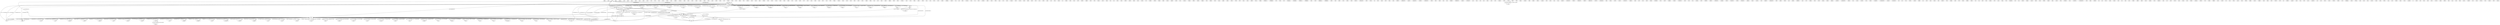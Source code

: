 digraph {
    0 [ label = "\"HIFI\"" ]
    1 [ label = "\"SYN\"" ]
    2 [ label = "\"LTC\"" ]
    3 [ label = "\"RPL\"" ]
    4 [ label = "\"NEO\"" ]
    5 [ label = "\"QTUM\"" ]
    6 [ label = "\"EOS\"" ]
    7 [ label = "\"SNT\"" ]
    8 [ label = "\"BNT\"" ]
    9 [ label = "\"BCC\"" ]
    10 [ label = "\"GAS\"" ]
    11 [ label = "\"ALT\"" ]
    12 [ label = "\"HSR\"" ]
    13 [ label = "\"OAX\"" ]
    14 [ label = "\"DNT\"" ]
    15 [ label = "\"MCO\"" ]
    16 [ label = "\"ICN\"" ]
    17 [ label = "\"WTC\"" ]
    18 [ label = "\"LRC\"" ]
    19 [ label = "\"YOYO\"" ]
    20 [ label = "\"OMG\"" ]
    21 [ label = "\"ZRX\"" ]
    22 [ label = "\"STRAT\"" ]
    23 [ label = "\"SNGLS\"" ]
    24 [ label = "\"BQX\"" ]
    25 [ label = "\"KNC\"" ]
    26 [ label = "\"FUN\"" ]
    27 [ label = "\"SNM\"" ]
    28 [ label = "\"IOTA\"" ]
    29 [ label = "\"LINK\"" ]
    30 [ label = "\"XVG\"" ]
    31 [ label = "\"SALT\"" ]
    32 [ label = "\"MDA\"" ]
    33 [ label = "\"MTL\"" ]
    34 [ label = "\"SUB\"" ]
    35 [ label = "\"ETC\"" ]
    36 [ label = "\"MTH\"" ]
    37 [ label = "\"ENG\"" ]
    38 [ label = "\"ZEC\"" ]
    39 [ label = "\"AST\"" ]
    40 [ label = "\"DASH\"" ]
    41 [ label = "\"BTG\"" ]
    42 [ label = "\"EVX\"" ]
    43 [ label = "\"REQ\"" ]
    44 [ label = "\"VIB\"" ]
    45 [ label = "\"TRX\"" ]
    46 [ label = "\"POWR\"" ]
    47 [ label = "\"ARK\"" ]
    48 [ label = "\"XRP\"" ]
    49 [ label = "\"MOD\"" ]
    50 [ label = "\"ENJ\"" ]
    51 [ label = "\"STORJ\"" ]
    52 [ label = "\"VEN\"" ]
    53 [ label = "\"KMD\"" ]
    54 [ label = "\"NULS\"" ]
    55 [ label = "\"RCN\"" ]
    56 [ label = "\"RDN\"" ]
    57 [ label = "\"XMR\"" ]
    58 [ label = "\"DLT\"" ]
    59 [ label = "\"AMB\"" ]
    60 [ label = "\"BAT\"" ]
    61 [ label = "\"BCPT\"" ]
    62 [ label = "\"ARN\"" ]
    63 [ label = "\"GVT\"" ]
    64 [ label = "\"CDT\"" ]
    65 [ label = "\"GXS\"" ]
    66 [ label = "\"POE\"" ]
    67 [ label = "\"QSP\"" ]
    68 [ label = "\"BTS\"" ]
    69 [ label = "\"XZC\"" ]
    70 [ label = "\"LSK\"" ]
    71 [ label = "\"TNT\"" ]
    72 [ label = "\"FUEL\"" ]
    73 [ label = "\"MANA\"" ]
    74 [ label = "\"BCD\"" ]
    75 [ label = "\"DGD\"" ]
    76 [ label = "\"ADX\"" ]
    77 [ label = "\"ADA\"" ]
    78 [ label = "\"PPT\"" ]
    79 [ label = "\"CMT\"" ]
    80 [ label = "\"XLM\"" ]
    81 [ label = "\"CND\"" ]
    82 [ label = "\"LEND\"" ]
    83 [ label = "\"WABI\"" ]
    84 [ label = "\"TNB\"" ]
    85 [ label = "\"WAVES\"" ]
    86 [ label = "\"GTO\"" ]
    87 [ label = "\"ICX\"" ]
    88 [ label = "\"OST\"" ]
    89 [ label = "\"ELF\"" ]
    90 [ label = "\"AION\"" ]
    91 [ label = "\"NEBL\"" ]
    92 [ label = "\"BRD\"" ]
    93 [ label = "\"EDO\"" ]
    94 [ label = "\"WINGS\"" ]
    95 [ label = "\"NAV\"" ]
    96 [ label = "\"LUN\"" ]
    97 [ label = "\"TRIG\"" ]
    98 [ label = "\"APPC\"" ]
    99 [ label = "\"VIBE\"" ]
    100 [ label = "\"RLC\"" ]
    101 [ label = "\"INS\"" ]
    102 [ label = "\"PIVX\"" ]
    103 [ label = "\"IOST\"" ]
    104 [ label = "\"CHAT\"" ]
    105 [ label = "\"STEEM\"" ]
    106 [ label = "\"NANO\"" ]
    107 [ label = "\"VIA\"" ]
    108 [ label = "\"BLZ\"" ]
    109 [ label = "\"AE\"" ]
    110 [ label = "\"RPX\"" ]
    111 [ label = "\"NCASH\"" ]
    112 [ label = "\"POA\"" ]
    113 [ label = "\"ZIL\"" ]
    114 [ label = "\"ONT\"" ]
    115 [ label = "\"STORM\"" ]
    116 [ label = "\"XEM\"" ]
    117 [ label = "\"WAN\"" ]
    118 [ label = "\"WPR\"" ]
    119 [ label = "\"QLC\"" ]
    120 [ label = "\"SYS\"" ]
    121 [ label = "\"GRS\"" ]
    122 [ label = "\"CLOAK\"" ]
    123 [ label = "\"GNT\"" ]
    124 [ label = "\"LOOM\"" ]
    125 [ label = "\"BCN\"" ]
    126 [ label = "\"REP\"" ]
    127 [ label = "\"TUSD\"" ]
    128 [ label = "\"ZEN\"" ]
    129 [ label = "\"SKY\"" ]
    130 [ label = "\"CVC\"" ]
    131 [ label = "\"THETA\"" ]
    132 [ label = "\"IOTX\"" ]
    133 [ label = "\"QKC\"" ]
    134 [ label = "\"AGI\"" ]
    135 [ label = "\"NXS\"" ]
    136 [ label = "\"DATA\"" ]
    137 [ label = "\"SC\"" ]
    138 [ label = "\"NPXS\"" ]
    139 [ label = "\"KEY\"" ]
    140 [ label = "\"NAS\"" ]
    141 [ label = "\"MFT\"" ]
    142 [ label = "\"DENT\"" ]
    143 [ label = "\"ARDR\"" ]
    144 [ label = "\"HOT\"" ]
    145 [ label = "\"VET\"" ]
    146 [ label = "\"DOCK\"" ]
    147 [ label = "\"POLY\"" ]
    148 [ label = "\"PHX\"" ]
    149 [ label = "\"HC\"" ]
    150 [ label = "\"GO\"" ]
    151 [ label = "\"JTO\"" ]
    152 [ label = "\"RVN\"" ]
    153 [ label = "\"DCR\"" ]
    154 [ label = "\"ID\"" ]
    155 [ label = "\"MITH\"" ]
    156 [ label = "\"AEUR\"" ]
    157 [ label = "\"BCHSV\"" ]
    158 [ label = "\"REN\"" ]
    159 [ label = "\"BONK\"" ]
    160 [ label = "\"USDS\"" ]
    161 [ label = "\"ONG\"" ]
    162 [ label = "\"FET\"" ]
    163 [ label = "\"CELR\"" ]
    164 [ label = "\"RDNT\"" ]
    165 [ label = "\"ACE\"" ]
    166 [ label = "\"VIC\"" ]
    167 [ label = "\"VANRY\"" ]
    168 [ label = "\"NTRN\"" ]
    169 [ label = "\"XAI\"" ]
    170 [ label = "\"BTCB\"" ]
    171 [ label = "\"1000SATS\"" ]
    172 [ label = "\"USDSB\"" ]
    173 [ label = "\"ERD\"" ]
    174 [ label = "\"AI\"" ]
    175 [ label = "\"DUSK\"" ]
    176 [ label = "\"BGBP\"" ]
    177 [ label = "\"LQTY\"" ]
    178 [ label = "\"WIN\"" ]
    179 [ label = "\"COS\"" ]
    180 [ label = "\"TUSDB\"" ]
    181 [ label = "\"COCOS\"" ]
    182 [ label = "\"TOMO\"" ]
    183 [ label = "\"PERL\"" ]
    184 [ label = "\"CHZ\"" ]
    185 [ label = "\"BAND\"" ]
    186 [ label = "\"WIF\"" ]
    187 [ label = "\"BEAM\"" ]
    188 [ label = "\"XTZ\"" ]
    189 [ label = "\"HBAR\"" ]
    190 [ label = "\"NKN\"" ]
    191 [ label = "\"STX\"" ]
    192 [ label = "\"KAVA\"" ]
    193 [ label = "\"NGN\"" ]
    194 [ label = "\"ARPA\"" ]
    195 [ label = "\"CTXC\"" ]
    196 [ label = "\"FDUSD\"" ]
    197 [ label = "\"MAV\"" ]
    198 [ label = "\"TROY\"" ]
    199 [ label = "\"VITE\"" ]
    200 [ label = "\"FTT\"" ]
    201 [ label = "\"GNS\"" ]
    202 [ label = "\"DYM\"" ]
    203 [ label = "\"OGN\"" ]
    204 [ label = "\"DREP\"" ]
    205 [ label = "\"BULL\"" ]
    206 [ label = "\"BEAR\"" ]
    207 [ label = "\"ETHBULL\"" ]
    208 [ label = "\"ETHBEAR\"" ]
    209 [ label = "\"TCT\"" ]
    210 [ label = "\"WRX\"" ]
    211 [ label = "\"LTO\"" ]
    212 [ label = "\"EOSBULL\"" ]
    213 [ label = "\"EOSBEAR\"" ]
    214 [ label = "\"XRPBULL\"" ]
    215 [ label = "\"XRPBEAR\"" ]
    216 [ label = "\"MBL\"" ]
    217 [ label = "\"COTI\"" ]
    218 [ label = "\"BNBBULL\"" ]
    219 [ label = "\"BNBBEAR\"" ]
    220 [ label = "\"STPT\"" ]
    221 [ label = "\"ZAR\"" ]
    222 [ label = "\"BKRW\"" ]
    223 [ label = "\"PEPE\"" ]
    224 [ label = "\"IDRT\"" ]
    225 [ label = "\"CTSI\"" ]
    226 [ label = "\"HIVE\"" ]
    227 [ label = "\"CHR\"" ]
    228 [ label = "\"BTCUP\"" ]
    229 [ label = "\"BTCDOWN\"" ]
    230 [ label = "\"MDT\"" ]
    231 [ label = "\"STMX\"" ]
    232 [ label = "\"IQ\"" ]
    233 [ label = "\"PNT\"" ]
    234 [ label = "\"RONIN\"" ]
    235 [ label = "\"DGB\"" ]
    236 [ label = "\"UAH\"" ]
    237 [ label = "\"GFT\"" ]
    238 [ label = "\"PYTH\"" ]
    239 [ label = "\"PDA\"" ]
    240 [ label = "\"SNX\"" ]
    241 [ label = "\"ETHUP\"" ]
    242 [ label = "\"ETHDOWN\"" ]
    243 [ label = "\"ADAUP\"" ]
    244 [ label = "\"ADADOWN\"" ]
    245 [ label = "\"LINKUP\"" ]
    246 [ label = "\"LINKDOWN\"" ]
    247 [ label = "\"VTHO\"" ]
    248 [ label = "\"IRIS\"" ]
    249 [ label = "\"MKR\"" ]
    250 [ label = "\"DAI\"" ]
    251 [ label = "\"METIS\"" ]
    252 [ label = "\"JUP\"" ]
    253 [ label = "\"FIO\"" ]
    254 [ label = "\"BNBUP\"" ]
    255 [ label = "\"BNBDOWN\"" ]
    256 [ label = "\"XTZUP\"" ]
    257 [ label = "\"XTZDOWN\"" ]
    258 [ label = "\"AVA\"" ]
    259 [ label = "\"BAL\"" ]
    260 [ label = "\"YFI\"" ]
    261 [ label = "\"JST\"" ]
    262 [ label = "\"SRM\"" ]
    263 [ label = "\"ANT\"" ]
    264 [ label = "\"CRV\"" ]
    265 [ label = "\"SAND\"" ]
    266 [ label = "\"OCEAN\"" ]
    267 [ label = "\"NMR\"" ]
    268 [ label = "\"AEVO\"" ]
    269 [ label = "\"LUNA\"" ]
    270 [ label = "\"IDEX\"" ]
    271 [ label = "\"RSR\"" ]
    272 [ label = "\"PAXG\"" ]
    273 [ label = "\"WNXM\"" ]
    274 [ label = "\"TRB\"" ]
    275 [ label = "\"BZRX\"" ]
    276 [ label = "\"WBTC\"" ]
    277 [ label = "\"SUSHI\"" ]
    278 [ label = "\"YFII\"" ]
    279 [ label = "\"KSM\"" ]
    280 [ label = "\"EGLD\"" ]
    281 [ label = "\"DIA\"" ]
    282 [ label = "\"UMA\"" ]
    283 [ label = "\"EOSUP\"" ]
    284 [ label = "\"EOSDOWN\"" ]
    285 [ label = "\"TRXUP\"" ]
    286 [ label = "\"TRXDOWN\"" ]
    287 [ label = "\"XRPUP\"" ]
    288 [ label = "\"XRPDOWN\"" ]
    289 [ label = "\"DOTUP\"" ]
    290 [ label = "\"DOTDOWN\"" ]
    291 [ label = "\"BEL\"" ]
    292 [ label = "\"WING\"" ]
    293 [ label = "\"SWRV\"" ]
    294 [ label = "\"LTCUP\"" ]
    295 [ label = "\"LTCDOWN\"" ]
    296 [ label = "\"CREAM\"" ]
    297 [ label = "\"AXL\"" ]
    298 [ label = "\"NBS\"" ]
    299 [ label = "\"OXT\"" ]
    300 [ label = "\"SUN\"" ]
    301 [ label = "\"ETHFI\"" ]
    302 [ label = "\"HNT\"" ]
    303 [ label = "\"BAKE\"" ]
    304 [ label = "\"BURGER\"" ]
    305 [ label = "\"FLM\"" ]
    306 [ label = "\"SCRT\"" ]
    307 [ label = "\"CAKE\"" ]
    308 [ label = "\"SPARTA\"" ]
    309 [ label = "\"UNIUP\"" ]
    310 [ label = "\"UNIDOWN\"" ]
    311 [ label = "\"ORN\"" ]
    312 [ label = "\"UTK\"" ]
    313 [ label = "\"XVS\"" ]
    314 [ label = "\"ALPHA\"" ]
    315 [ label = "\"VIDT\"" ]
    316 [ label = "\"AAVE\"" ]
    317 [ label = "\"PORTAL\"" ]
    318 [ label = "\"WBETH\"" ]
    319 [ label = "\"SXPUP\"" ]
    320 [ label = "\"SXPDOWN\"" ]
    321 [ label = "\"COMBO\"" ]
    322 [ label = "\"FILUP\"" ]
    323 [ label = "\"FILDOWN\"" ]
    324 [ label = "\"YFIUP\"" ]
    325 [ label = "\"YFIDOWN\"" ]
    326 [ label = "\"EDU\"" ]
    327 [ label = "\"AERGO\"" ]
    328 [ label = "\"EASY\"" ]
    329 [ label = "\"AUDIO\"" ]
    330 [ label = "\"CTK\"" ]
    331 [ label = "\"BCHUP\"" ]
    332 [ label = "\"BCHDOWN\"" ]
    333 [ label = "\"BOT\"" ]
    334 [ label = "\"AKRO\"" ]
    335 [ label = "\"KP3R\"" ]
    336 [ label = "\"AXS\"" ]
    337 [ label = "\"HARD\"" ]
    338 [ label = "\"RENBTC\"" ]
    339 [ label = "\"SLP\"" ]
    340 [ label = "\"CVP\"" ]
    341 [ label = "\"STRAX\"" ]
    342 [ label = "\"FOR\"" ]
    343 [ label = "\"UNFI\"" ]
    344 [ label = "\"FRONT\"" ]
    345 [ label = "\"BCHA\"" ]
    346 [ label = "\"ROSE\"" ]
    347 [ label = "\"HEGIC\"" ]
    348 [ label = "\"AAVEUP\"" ]
    349 [ label = "\"AAVEDOWN\"" ]
    350 [ label = "\"PROM\"" ]
    351 [ label = "\"SKL\"" ]
    352 [ label = "\"SUSD\"" ]
    353 [ label = "\"COVER\"" ]
    354 [ label = "\"GLM\"" ]
    355 [ label = "\"GHST\"" ]
    356 [ label = "\"SUSHIUP\"" ]
    357 [ label = "\"SUSHIDOWN\"" ]
    358 [ label = "\"XLMUP\"" ]
    359 [ label = "\"XLMDOWN\"" ]
    360 [ label = "\"DF\"" ]
    361 [ label = "\"GRT\"" ]
    362 [ label = "\"JUV\"" ]
    363 [ label = "\"PSG\"" ]
    364 [ label = "\"BVND\"" ]
    365 [ label = "\"1INCH\"" ]
    366 [ label = "\"REEF\"" ]
    367 [ label = "\"OG\"" ]
    368 [ label = "\"ATM\"" ]
    369 [ label = "\"ASR\"" ]
    370 [ label = "\"CELO\"" ]
    371 [ label = "\"RIF\"" ]
    372 [ label = "\"BTCST\"" ]
    373 [ label = "\"TRU\"" ]
    374 [ label = "\"DEXE\"" ]
    375 [ label = "\"CKB\"" ]
    376 [ label = "\"TWT\"" ]
    377 [ label = "\"FIRO\"" ]
    378 [ label = "\"BETH\"" ]
    379 [ label = "\"PROS\"" ]
    380 [ label = "\"LIT\"" ]
    381 [ label = "\"VAI\"" ]
    382 [ label = "\"SFP\"" ]
    383 [ label = "\"FXS\"" ]
    384 [ label = "\"DODO\"" ]
    385 [ label = "\"UFT\"" ]
    386 [ label = "\"ACM\"" ]
    387 [ label = "\"AUCTION\"" ]
    388 [ label = "\"PHA\"" ]
    389 [ label = "\"TVK\"" ]
    390 [ label = "\"BADGER\"" ]
    391 [ label = "\"FIS\"" ]
    392 [ label = "\"OM\"" ]
    393 [ label = "\"POND\"" ]
    394 [ label = "\"DEGO\"" ]
    395 [ label = "\"ALICE\"" ]
    396 [ label = "\"BIFI\"" ]
    397 [ label = "\"LINA\"" ]
    398 [ label = "\"PERP\"" ]
    399 [ label = "\"RAMP\"" ]
    400 [ label = "\"SUPER\"" ]
    401 [ label = "\"CFX\"" ]
    402 [ label = "\"EPS\"" ]
    403 [ label = "\"AUTO\"" ]
    404 [ label = "\"TKO\"" ]
    405 [ label = "\"PUNDIX\"" ]
    406 [ label = "\"TLM\"" ]
    407 [ label = "\"1INCHUP\"" ]
    408 [ label = "\"1INCHDOWN\"" ]
    409 [ label = "\"MIR\"" ]
    410 [ label = "\"BAR\"" ]
    411 [ label = "\"FORTH\"" ]
    412 [ label = "\"EZ\"" ]
    413 [ label = "\"BOME\"" ]
    414 [ label = "\"ICP\"" ]
    415 [ label = "\"AR\"" ]
    416 [ label = "\"POLS\"" ]
    417 [ label = "\"MDX\"" ]
    418 [ label = "\"MASK\"" ]
    419 [ label = "\"LPT\"" ]
    420 [ label = "\"AGIX\"" ]
    421 [ label = "\"NU\"" ]
    422 [ label = "\"ATA\"" ]
    423 [ label = "\"GTC\"" ]
    424 [ label = "\"TORN\"" ]
    425 [ label = "\"KEEP\"" ]
    426 [ label = "\"ERN\"" ]
    427 [ label = "\"KLAY\"" ]
    428 [ label = "\"BOND\"" ]
    429 [ label = "\"MLN\"" ]
    430 [ label = "\"BEAMX\"" ]
    431 [ label = "\"C98\"" ]
    432 [ label = "\"CLV\"" ]
    433 [ label = "\"QNT\"" ]
    434 [ label = "\"FLOW\"" ]
    435 [ label = "\"XEC\"" ]
    436 [ label = "\"MINA\"" ]
    437 [ label = "\"RAY\"" ]
    438 [ label = "\"FARM\"" ]
    439 [ label = "\"ALPACA\"" ]
    440 [ label = "\"MBOX\"" ]
    441 [ label = "\"VGX\"" ]
    442 [ label = "\"WAXP\"" ]
    443 [ label = "\"TRIBE\"" ]
    444 [ label = "\"GNO\"" ]
    445 [ label = "\"DYDX\"" ]
    446 [ label = "\"USDP\"" ]
    447 [ label = "\"GALA\"" ]
    448 [ label = "\"ILV\"" ]
    449 [ label = "\"YGG\"" ]
    450 [ label = "\"FIDA\"" ]
    451 [ label = "\"AGLD\"" ]
    452 [ label = "\"RAD\"" ]
    453 [ label = "\"BETA\"" ]
    454 [ label = "\"RARE\"" ]
    455 [ label = "\"SSV\"" ]
    456 [ label = "\"LAZIO\"" ]
    457 [ label = "\"CHESS\"" ]
    458 [ label = "\"DAR\"" ]
    459 [ label = "\"BNX\"" ]
    460 [ label = "\"RGT\"" ]
    461 [ label = "\"MOVR\"" ]
    462 [ label = "\"CITY\"" ]
    463 [ label = "\"ENS\"" ]
    464 [ label = "\"QI\"" ]
    465 [ label = "\"PORTO\"" ]
    466 [ label = "\"JASMY\"" ]
    467 [ label = "\"AMP\"" ]
    468 [ label = "\"PLA\"" ]
    469 [ label = "\"PYR\"" ]
    470 [ label = "\"RNDR\"" ]
    471 [ label = "\"ALCX\"" ]
    472 [ label = "\"SANTOS\"" ]
    473 [ label = "\"MC\"" ]
    474 [ label = "\"ANY\"" ]
    475 [ label = "\"BICO\"" ]
    476 [ label = "\"FLUX\"" ]
    477 [ label = "\"VOXEL\"" ]
    478 [ label = "\"HIGH\"" ]
    479 [ label = "\"CVX\"" ]
    480 [ label = "\"PEOPLE\"" ]
    481 [ label = "\"OOKI\"" ]
    482 [ label = "\"SPELL\"" ]
    483 [ label = "\"UST\"" ]
    484 [ label = "\"JOE\"" ]
    485 [ label = "\"ACH\"" ]
    486 [ label = "\"IMX\"" ]
    487 [ label = "\"GLMR\"" ]
    488 [ label = "\"LOKA\"" ]
    489 [ label = "\"API3\"" ]
    490 [ label = "\"BTTC\"" ]
    491 [ label = "\"ACA\"" ]
    492 [ label = "\"ANC\"" ]
    493 [ label = "\"BDOT\"" ]
    494 [ label = "\"XNO\"" ]
    495 [ label = "\"WOO\"" ]
    496 [ label = "\"ALPINE\"" ]
    497 [ label = "\"T\"" ]
    498 [ label = "\"ASTR\"" ]
    499 [ label = "\"JPY\"" ]
    500 [ label = "\"KDA\"" ]
    501 [ label = "\"APE\"" ]
    502 [ label = "\"BSW\"" ]
    503 [ label = "\"MULTI\"" ]
    504 [ label = "\"MOB\"" ]
    505 [ label = "\"NEXO\"" ]
    506 [ label = "\"REI\"" ]
    507 [ label = "\"GAL\"" ]
    508 [ label = "\"ARS\"" ]
    509 [ label = "\"EPX\"" ]
    510 [ label = "\"LUNC\"" ]
    511 [ label = "\"USTC\"" ]
    512 [ label = "\"ARKM\"" ]
    513 [ label = "\"LEVER\"" ]
    514 [ label = "\"STG\"" ]
    515 [ label = "\"GMX\"" ]
    516 [ label = "\"POLYX\"" ]
    517 [ label = "\"APT\"" ]
    518 [ label = "\"PLN\"" ]
    519 [ label = "\"OSMO\"" ]
    520 [ label = "\"HFT\"" ]
    521 [ label = "\"HOOK\"" ]
    522 [ label = "\"MAGIC\"" ]
    523 [ label = "\"RON\"" ]
    196 -> 252 [ label = "0.5125808786739686" ]
    196 -> 131 [ label = "1.5626698261027023" ]
    196 -> 517 [ label = "3.875485204252006" ]
    35 -> 196 [ label = "-4.9532652390148435" ]
    154 -> 127 [ label = "-0.7275197107780541" ]
    86 -> 127 [ label = "6.338177446532438" ]
    48 -> 69 [ label = "4.377956633810114" ]
    517 -> 196 [ label = "-3.875485204252006" ]
    29 -> 127 [ label = "-4.192509818941947" ]
    196 -> 174 [ label = "0.8131141913462889" ]
    127 -> 38 [ label = "5.685940148445977" ]
    401 -> 127 [ label = "1.3331525325496165" ]
    45 -> 178 [ label = "-9.645010807716217" ]
    10 -> 196 [ label = "-2.651912744645783" ]
    196 -> 301 [ label = "1.6359865037456232" ]
    361 -> 196 [ label = "1.3481331652347563" ]
    127 -> 86 [ label = "-6.338177446532438" ]
    511 -> 196 [ label = "5.178737412276596" ]
    127 -> 77 [ label = "-0.618384375153546" ]
    196 -> 11 [ label = "-1.0690583345276456" ]
    196 -> 202 [ label = "2.4974846313192023" ]
    280 -> 523 [ label = "-8.10800164646591" ]
    196 -> 48 [ label = "-0.720231578406405" ]
    236 -> 2 [ label = "11.639792893279312" ]
    169 -> 127 [ label = "-0.19874558184482394" ]
    29 -> 196 [ label = "-4.198886990956932" ]
    131 -> 196 [ label = "-1.5626698261027023" ]
    222 -> 82 [ label = "9.17856526551317" ]
    196 -> 108 [ label = "-1.5977144081300039" ]
    196 -> 297 [ label = "0.8408458875620731" ]
    222 -> 77 [ label = "8.355571338397745" ]
    127 -> 160 [ label = "0.0" ]
    6 -> 127 [ label = "-2.041207930906162" ]
    108 -> 196 [ label = "1.5977144081300039" ]
    196 -> 151 [ label = "1.867145276522048" ]
    127 -> 197 [ label = "-0.8836352433082154" ]
    196 -> 511 [ label = "-5.178737412276596" ]
    169 -> 196 [ label = "-0.20489192483723398" ]
    196 -> 280 [ label = "5.905206468795705" ]
    193 -> 45 [ label = "4.372255648445787" ]
    193 -> 2 [ label = "16.253625923896454" ]
    29 -> 193 [ label = "-13.523071826940395" ]
    196 -> 445 [ label = "1.7355221772965375" ]
    196 -> 400 [ label = "0.24257202076715226" ]
    38 -> 127 [ label = "-5.685940148445977" ]
    127 -> 61 [ label = "-5.262019105868677" ]
    30 -> 127 [ label = "7.471368674264591" ]
    193 -> 29 [ label = "13.523071826940395" ]
    222 -> 316 [ label = "17.324804627611726" ]
    48 -> 196 [ label = "0.720231578406405" ]
    196 -> 169 [ label = "0.20489192483723398" ]
    35 -> 127 [ label = "-1.9240998856407416" ]
    180 -> 127 [ label = "0.003611253552378836" ]
    196 -> 470 [ label = "3.6280736541961365" ]
    280 -> 196 [ label = "-5.905206468795705" ]
    127 -> 60 [ label = "-2.170069278160357" ]
    2 -> 193 [ label = "-16.253625923896454" ]
    45 -> 193 [ label = "-4.372255648445787" ]
    196 -> 162 [ label = "1.3504972470841332" ]
    223 -> 196 [ label = "17.189562358457437" ]
    184 -> 196 [ label = "2.9295007566736406" ]
    77 -> 222 [ label = "-8.355571338397745" ]
    483 -> 269 [ label = "-14.316858725208967" ]
    80 -> 127 [ label = "3.8713370629621737" ]
    445 -> 196 [ label = "-1.7355221772965375" ]
    447 -> 196 [ label = "4.0922171330403385" ]
    196 -> 186 [ label = "1.443023090620804" ]
    317 -> 196 [ label = "-0.963400137716715" ]
    127 -> 169 [ label = "0.19874558184482394" ]
    414 -> 196 [ label = "-3.610581958492532" ]
    127 -> 164 [ label = "-1.6099927379084407" ]
    191 -> 196 [ label = "-1.3854310371935203" ]
    48 -> 45 [ label = "-2.291097664734088" ]
    172 -> 160 [ label = "0.00014427671804501932" ]
    196 -> 413 [ label = "-6.471368674264591" ]
    45 -> 48 [ label = "2.291097664734088" ]
    28 -> 196 [ label = "1.6826959316380852" ]
    196 -> 35 [ label = "4.9532652390148435" ]
    196 -> 268 [ label = "1.207892851641333" ]
    48 -> 222 [ label = "-8.320845667645722" ]
    196 -> 2 [ label = "6.372255648445787" ]
    196 -> 265 [ label = "-0.7157227819448722" ]
    387 -> 196 [ label = "-4.44028782084042" ]
    420 -> 196 [ label = "-0.06571016406526571" ]
    400 -> 196 [ label = "-0.24257202076715226" ]
    127 -> 80 [ label = "-3.8713370629621737" ]
    2 -> 127 [ label = "-6.36053986165181" ]
    196 -> 165 [ label = "3.298599668232615" ]
    77 -> 127 [ label = "0.618384375153546" ]
    127 -> 85 [ label = "0.10030490579568548" ]
    151 -> 196 [ label = "-1.867145276522048" ]
    127 -> 307 [ label = "1.9934932210584158" ]
    196 -> 238 [ label = "0.046560905757741196" ]
    160 -> 172 [ label = "-0.00014427671804501932" ]
    127 -> 2 [ label = "6.36053986165181" ]
    157 -> 127 [ label = "-5.886793989975289" ]
    197 -> 127 [ label = "0.8836352433082154" ]
    196 -> 159 [ label = "-15.39116926369355" ]
    60 -> 127 [ label = "2.170069278160357" ]
    269 -> 483 [ label = "14.316858725208967" ]
    2 -> 236 [ label = "-11.639792893279312" ]
    234 -> 196 [ label = "-1.8595720568172471" ]
    326 -> 127 [ label = "-0.08539746099087643" ]
    165 -> 196 [ label = "-3.298599668232615" ]
    413 -> 196 [ label = "6.471368674264591" ]
    301 -> 196 [ label = "-1.6359865037456232" ]
    127 -> 401 [ label = "-1.3331525325496165" ]
    11 -> 196 [ label = "1.0690583345276456" ]
    238 -> 196 [ label = "-0.046560905757741196" ]
    127 -> 344 [ label = "1.01128093610049" ]
    344 -> 127 [ label = "-1.01128093610049" ]
    127 -> 326 [ label = "0.08539746099087643" ]
    127 -> 174 [ label = "0.8114710305298359" ]
    470 -> 196 [ label = "-3.6280736541961365" ]
    265 -> 196 [ label = "0.7157227819448722" ]
    85 -> 127 [ label = "-0.10030490579568548" ]
    223 -> 127 [ label = "17.196046392027636" ]
    4 -> 127 [ label = "-3.562913998912101" ]
    127 -> 48 [ label = "-0.7242777438392517" ]
    196 -> 522 [ label = "0.1079556300873933" ]
    174 -> 196 [ label = "-0.8131141913462889" ]
    268 -> 196 [ label = "-1.207892851641333" ]
    164 -> 127 [ label = "1.6099927379084407" ]
    251 -> 196 [ label = "-6.569248029867182" ]
    127 -> 45 [ label = "-4.062263910938711" ]
    186 -> 196 [ label = "-1.443023090620804" ]
    29 -> 222 [ label = "-14.04891168445055" ]
    196 -> 317 [ label = "0.963400137716715" ]
    196 -> 387 [ label = "4.44028782084042" ]
    127 -> 154 [ label = "0.7275197107780541" ]
    196 -> 251 [ label = "6.569248029867182" ]
    61 -> 127 [ label = "5.262019105868677" ]
    202 -> 196 [ label = "-2.4974846313192023" ]
    127 -> 180 [ label = "-0.003611253552378836" ]
    127 -> 223 [ label = "-17.196046392027636" ]
    523 -> 280 [ label = "8.10800164646591" ]
    171 -> 196 [ label = "11.064289829614513" ]
    222 -> 29 [ label = "14.04891168445055" ]
    193 -> 48 [ label = "7.742612597582867" ]
    196 -> 361 [ label = "-1.3481331652347563" ]
    2 -> 196 [ label = "-6.372255648445787" ]
    127 -> 35 [ label = "1.9240998856407416" ]
    127 -> 512 [ label = "1.3849339465751764" ]
    69 -> 48 [ label = "-4.377956633810114" ]
    196 -> 191 [ label = "1.3854310371935203" ]
    196 -> 223 [ label = "-17.189562358457437" ]
    196 -> 29 [ label = "4.198886990956932" ]
    196 -> 77 [ label = "-0.6121963354666711" ]
    196 -> 447 [ label = "-4.0922171330403385" ]
    316 -> 222 [ label = "-17.324804627611726" ]
    512 -> 127 [ label = "-1.3849339465751764" ]
    45 -> 127 [ label = "4.062263910938711" ]
    127 -> 4 [ label = "3.562913998912101" ]
    196 -> 420 [ label = "0.06571016406526571" ]
    455 -> 127 [ label = "-5.718635616271338" ]
    127 -> 6 [ label = "2.041207930906162" ]
    196 -> 414 [ label = "3.610581958492532" ]
    127 -> 455 [ label = "5.718635616271338" ]
    127 -> 30 [ label = "-7.471368674264591" ]
    307 -> 127 [ label = "-1.9934932210584158" ]
    77 -> 196 [ label = "0.6121963354666711" ]
    162 -> 196 [ label = "-1.3504972470841332" ]
    48 -> 127 [ label = "0.7242777438392517" ]
    127 -> 157 [ label = "5.886793989975289" ]
    127 -> 29 [ label = "4.192509818941947" ]
    196 -> 463 [ label = "4.399854673572431" ]
    174 -> 127 [ label = "-0.8114710305298359" ]
    82 -> 222 [ label = "-9.17856526551317" ]
    252 -> 196 [ label = "-0.5125808786739686" ]
    196 -> 234 [ label = "1.8595720568172471" ]
    222 -> 48 [ label = "8.320845667645722" ]
    160 -> 127 [ label = "-0.0" ]
    297 -> 196 [ label = "-0.8408458875620731" ]
    196 -> 171 [ label = "-11.064289829614513" ]
    463 -> 196 [ label = "-4.399854673572431" ]
    196 -> 10 [ label = "2.651912744645783" ]
    196 -> 28 [ label = "-1.6826959316380852" ]
    159 -> 196 [ label = "15.39116926369355" ]
    196 -> 184 [ label = "-2.9295007566736406" ]
    48 -> 193 [ label = "-7.742612597582867" ]
    178 -> 45 [ label = "9.645010807716217" ]
    522 -> 196 [ label = "-0.1079556300873933" ]
}
